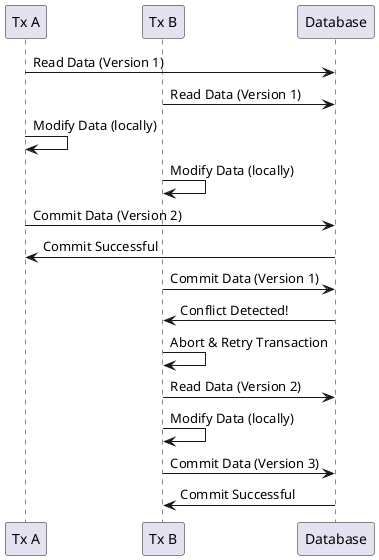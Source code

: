 @startuml

participant "Tx A" as A
participant "Tx B" as B
participant "Database" as DB

A -> DB: Read Data (Version 1)
B -> DB: Read Data (Version 1)
A -> A: Modify Data (locally)
B -> B: Modify Data (locally)
A -> DB: Commit Data (Version 2)
DB -> A: Commit Successful
B -> DB: Commit Data (Version 1)
DB -> B: Conflict Detected!
B -> B: Abort & Retry Transaction
B -> DB: Read Data (Version 2)
B -> B: Modify Data (locally)
B -> DB: Commit Data (Version 3)
DB -> B: Commit Successful

@enduml

